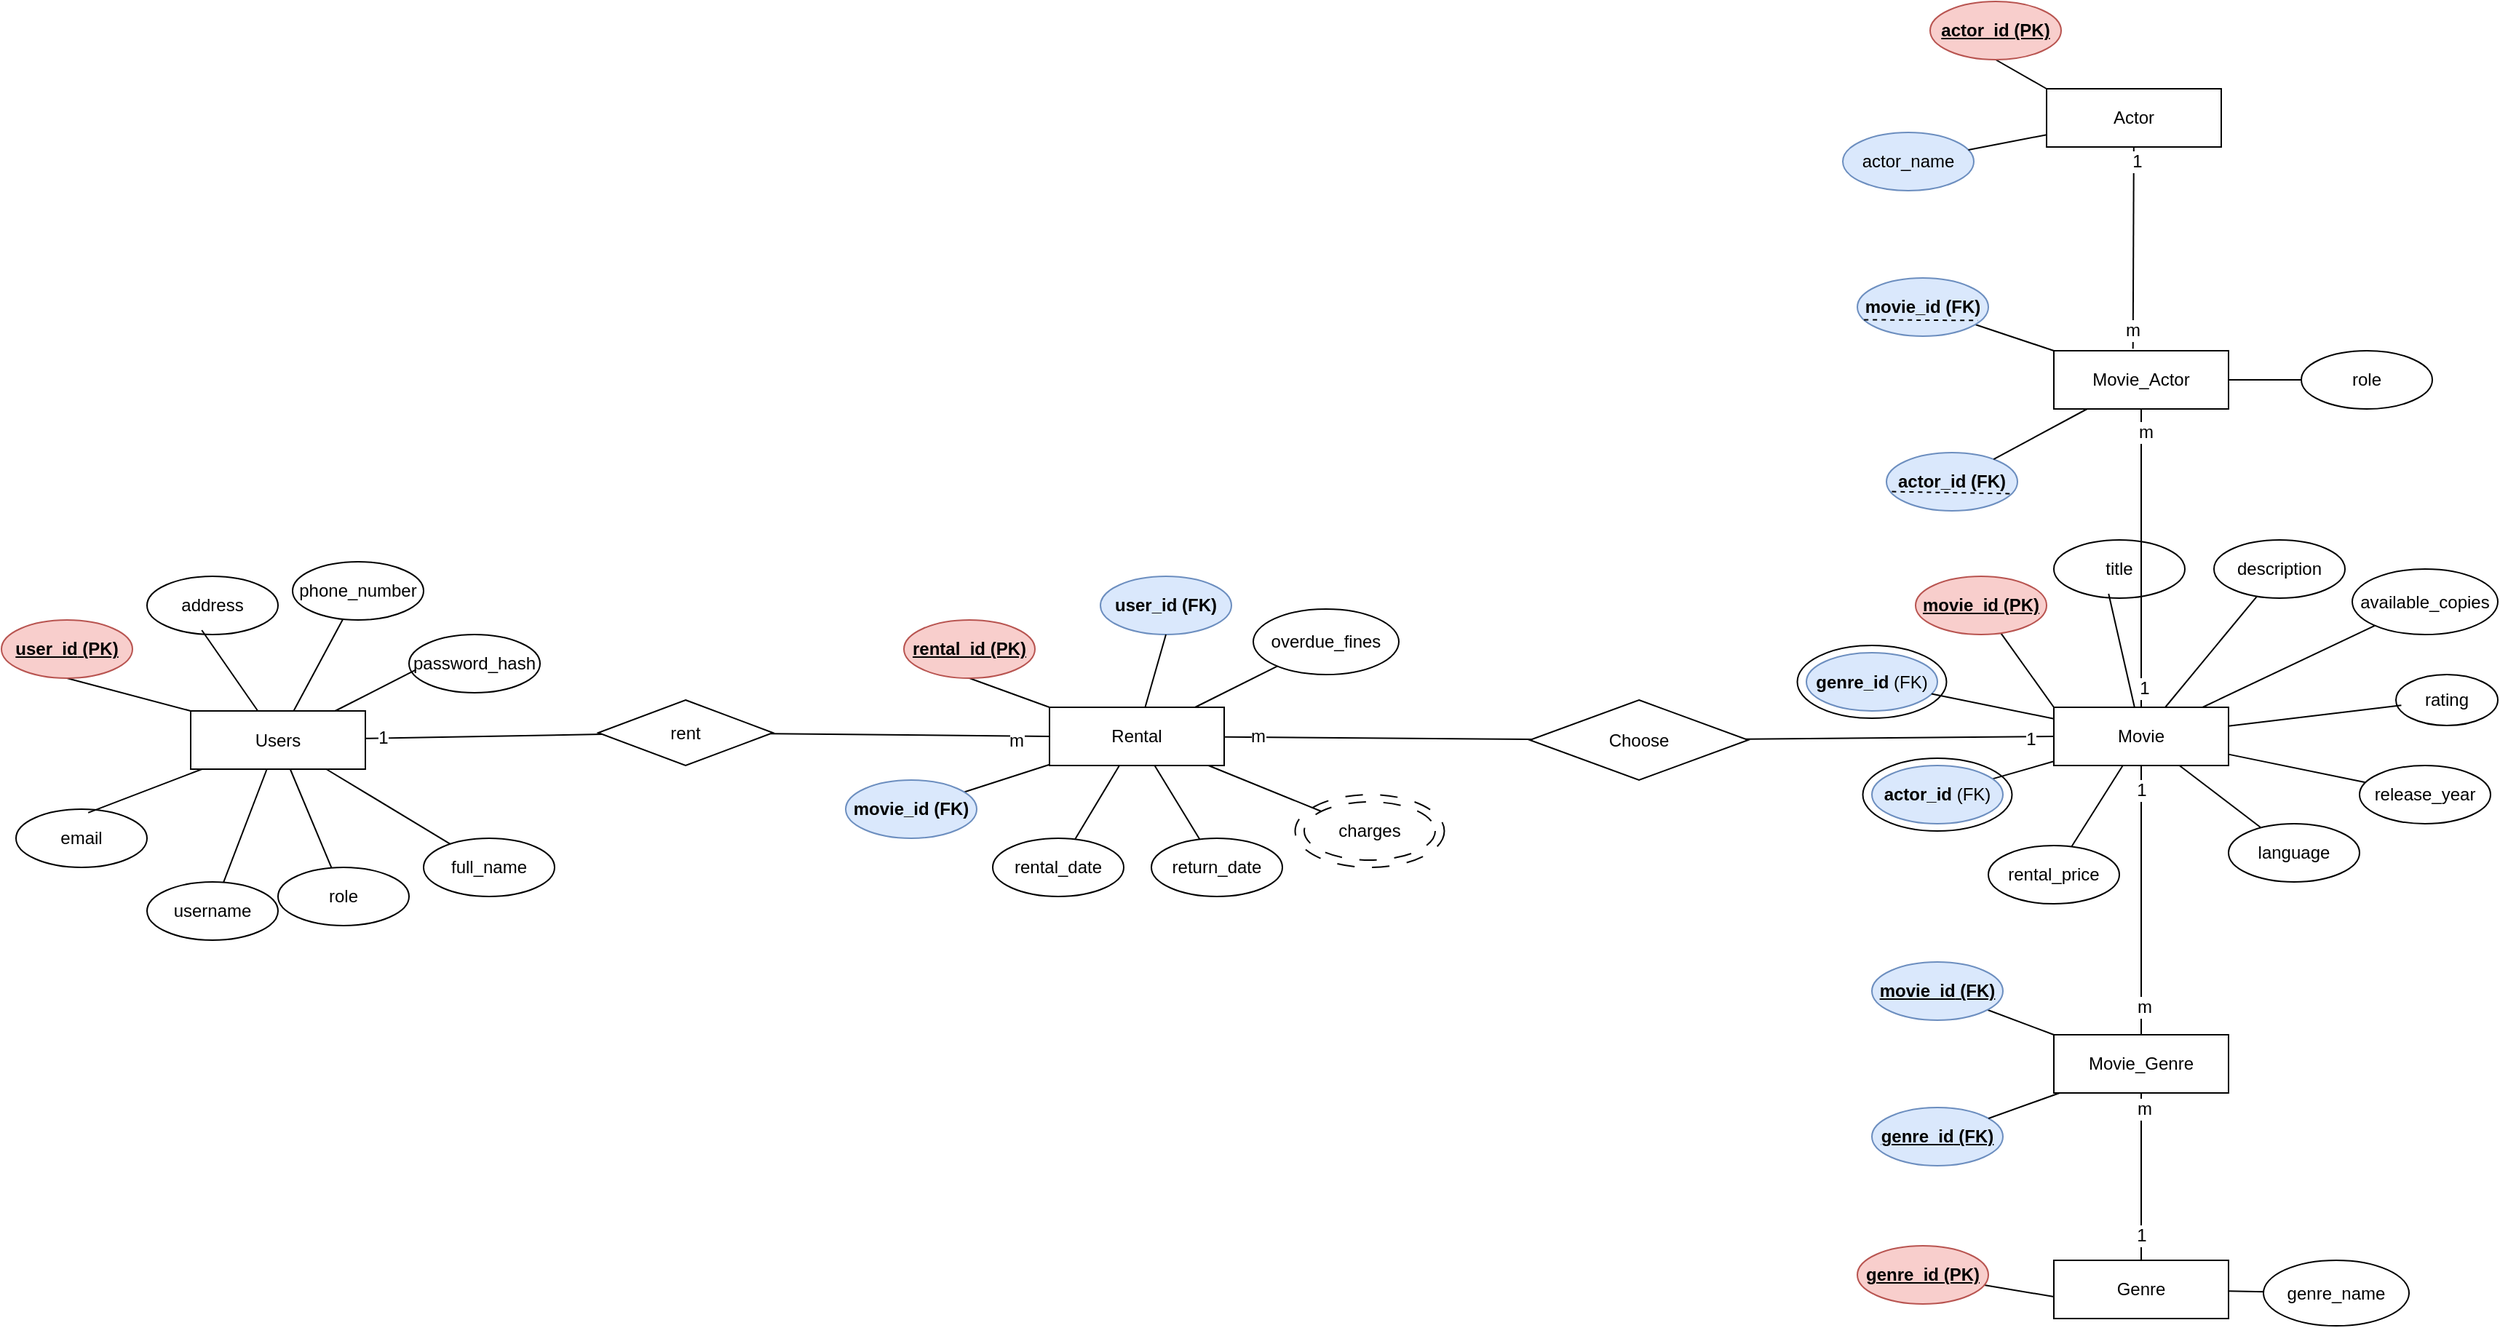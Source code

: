 <mxfile version="24.9.0">
  <diagram name="Page-1" id="xdNO-wtEi7Ypv27mEj1e">
    <mxGraphModel dx="982" dy="546" grid="1" gridSize="10" guides="1" tooltips="1" connect="1" arrows="1" fold="1" page="1" pageScale="1" pageWidth="850" pageHeight="1100" math="0" shadow="0">
      <root>
        <mxCell id="0" />
        <mxCell id="1" parent="0" />
        <mxCell id="vwZq9Y9TnrJTcbUkJgKD-1" style="edgeStyle=none;curved=0;rounded=0;orthogonalLoop=1;jettySize=auto;html=1;exitX=0;exitY=0;exitDx=0;exitDy=0;entryX=0.5;entryY=1;entryDx=0;entryDy=0;fontSize=12;startSize=8;endSize=8;strokeColor=default;endArrow=none;endFill=0;startArrow=none;startFill=0;strokeWidth=1;" parent="1" source="vwZq9Y9TnrJTcbUkJgKD-8" target="vwZq9Y9TnrJTcbUkJgKD-15" edge="1">
          <mxGeometry relative="1" as="geometry" />
        </mxCell>
        <mxCell id="vwZq9Y9TnrJTcbUkJgKD-2" style="edgeStyle=none;curved=0;rounded=0;orthogonalLoop=1;jettySize=auto;html=1;fontSize=12;startSize=8;endSize=8;strokeColor=default;endArrow=none;endFill=0;startArrow=none;startFill=0;strokeWidth=1;" parent="1" source="vwZq9Y9TnrJTcbUkJgKD-8" target="vwZq9Y9TnrJTcbUkJgKD-10" edge="1">
          <mxGeometry relative="1" as="geometry" />
        </mxCell>
        <mxCell id="vwZq9Y9TnrJTcbUkJgKD-3" style="edgeStyle=none;curved=0;rounded=0;orthogonalLoop=1;jettySize=auto;html=1;fontSize=12;startSize=8;endSize=8;strokeColor=default;endArrow=none;endFill=0;startArrow=none;startFill=0;strokeWidth=1;" parent="1" source="vwZq9Y9TnrJTcbUkJgKD-8" target="vwZq9Y9TnrJTcbUkJgKD-11" edge="1">
          <mxGeometry relative="1" as="geometry" />
        </mxCell>
        <mxCell id="vwZq9Y9TnrJTcbUkJgKD-4" style="edgeStyle=none;curved=0;rounded=0;orthogonalLoop=1;jettySize=auto;html=1;fontSize=12;startSize=8;endSize=8;strokeColor=default;endArrow=none;endFill=0;startArrow=none;startFill=0;strokeWidth=1;" parent="1" source="vwZq9Y9TnrJTcbUkJgKD-8" target="vwZq9Y9TnrJTcbUkJgKD-16" edge="1">
          <mxGeometry relative="1" as="geometry" />
        </mxCell>
        <mxCell id="vwZq9Y9TnrJTcbUkJgKD-5" style="edgeStyle=none;curved=0;rounded=0;orthogonalLoop=1;jettySize=auto;html=1;fontSize=12;startSize=8;endSize=8;strokeColor=default;endArrow=none;endFill=0;startArrow=none;startFill=0;strokeWidth=1;" parent="1" source="vwZq9Y9TnrJTcbUkJgKD-8" target="vwZq9Y9TnrJTcbUkJgKD-14" edge="1">
          <mxGeometry relative="1" as="geometry" />
        </mxCell>
        <mxCell id="vwZq9Y9TnrJTcbUkJgKD-6" value="" style="edgeStyle=none;curved=1;rounded=0;orthogonalLoop=1;jettySize=auto;html=1;fontSize=12;startSize=8;endSize=8;endArrow=none;endFill=0;startArrow=none;startFill=0;" parent="1" source="vwZq9Y9TnrJTcbUkJgKD-8" target="vwZq9Y9TnrJTcbUkJgKD-91" edge="1">
          <mxGeometry relative="1" as="geometry" />
        </mxCell>
        <mxCell id="vwZq9Y9TnrJTcbUkJgKD-7" value="1" style="edgeLabel;html=1;align=center;verticalAlign=middle;resizable=0;points=[];fontSize=12;" parent="vwZq9Y9TnrJTcbUkJgKD-6" vertex="1" connectable="0">
          <mxGeometry x="-0.857" relative="1" as="geometry">
            <mxPoint as="offset" />
          </mxGeometry>
        </mxCell>
        <mxCell id="vwZq9Y9TnrJTcbUkJgKD-8" value="Users" style="whiteSpace=wrap;html=1;strokeColor=default;" parent="1" vertex="1">
          <mxGeometry x="510" y="577.5" width="120" height="40" as="geometry" />
        </mxCell>
        <mxCell id="vwZq9Y9TnrJTcbUkJgKD-9" value="address" style="ellipse;whiteSpace=wrap;html=1;" parent="1" vertex="1">
          <mxGeometry x="480" y="485" width="90" height="40" as="geometry" />
        </mxCell>
        <mxCell id="vwZq9Y9TnrJTcbUkJgKD-10" value="full_name" style="ellipse;whiteSpace=wrap;html=1;" parent="1" vertex="1">
          <mxGeometry x="670" y="665" width="90" height="40" as="geometry" />
        </mxCell>
        <mxCell id="vwZq9Y9TnrJTcbUkJgKD-11" value="role" style="ellipse;whiteSpace=wrap;html=1;" parent="1" vertex="1">
          <mxGeometry x="570" y="685" width="90" height="40" as="geometry" />
        </mxCell>
        <mxCell id="vwZq9Y9TnrJTcbUkJgKD-12" value="email" style="ellipse;whiteSpace=wrap;html=1;" parent="1" vertex="1">
          <mxGeometry x="390" y="645" width="90" height="40" as="geometry" />
        </mxCell>
        <mxCell id="vwZq9Y9TnrJTcbUkJgKD-13" value="password_hash" style="ellipse;whiteSpace=wrap;html=1;" parent="1" vertex="1">
          <mxGeometry x="660" y="525" width="90" height="40" as="geometry" />
        </mxCell>
        <mxCell id="vwZq9Y9TnrJTcbUkJgKD-14" value="username" style="ellipse;whiteSpace=wrap;html=1;" parent="1" vertex="1">
          <mxGeometry x="480" y="695" width="90" height="40" as="geometry" />
        </mxCell>
        <mxCell id="vwZq9Y9TnrJTcbUkJgKD-15" value="&lt;strong&gt;user_id&lt;/strong&gt; (PK)" style="ellipse;whiteSpace=wrap;html=1;fillColor=#f8cecc;strokeColor=#b85450;fontStyle=5" parent="1" vertex="1">
          <mxGeometry x="380" y="515" width="90" height="40" as="geometry" />
        </mxCell>
        <mxCell id="vwZq9Y9TnrJTcbUkJgKD-16" value="phone_number" style="ellipse;whiteSpace=wrap;html=1;" parent="1" vertex="1">
          <mxGeometry x="580" y="475" width="90" height="40" as="geometry" />
        </mxCell>
        <mxCell id="vwZq9Y9TnrJTcbUkJgKD-17" style="edgeStyle=none;curved=0;rounded=0;orthogonalLoop=1;jettySize=auto;html=1;entryX=0.551;entryY=0.061;entryDx=0;entryDy=0;entryPerimeter=0;fontSize=12;startSize=8;endSize=8;strokeColor=default;endArrow=none;endFill=0;startArrow=none;startFill=0;strokeWidth=1;" parent="1" source="vwZq9Y9TnrJTcbUkJgKD-8" target="vwZq9Y9TnrJTcbUkJgKD-12" edge="1">
          <mxGeometry relative="1" as="geometry" />
        </mxCell>
        <mxCell id="vwZq9Y9TnrJTcbUkJgKD-18" style="edgeStyle=none;curved=0;rounded=0;orthogonalLoop=1;jettySize=auto;html=1;entryX=0.418;entryY=0.925;entryDx=0;entryDy=0;entryPerimeter=0;fontSize=12;startSize=8;endSize=8;strokeColor=default;endArrow=none;endFill=0;startArrow=none;startFill=0;strokeWidth=1;" parent="1" source="vwZq9Y9TnrJTcbUkJgKD-8" target="vwZq9Y9TnrJTcbUkJgKD-9" edge="1">
          <mxGeometry relative="1" as="geometry" />
        </mxCell>
        <mxCell id="vwZq9Y9TnrJTcbUkJgKD-19" style="edgeStyle=none;curved=0;rounded=0;orthogonalLoop=1;jettySize=auto;html=1;entryX=0.053;entryY=0.605;entryDx=0;entryDy=0;entryPerimeter=0;fontSize=12;startSize=8;endSize=8;strokeColor=default;endArrow=none;endFill=0;startArrow=none;startFill=0;strokeWidth=1;" parent="1" source="vwZq9Y9TnrJTcbUkJgKD-8" target="vwZq9Y9TnrJTcbUkJgKD-13" edge="1">
          <mxGeometry relative="1" as="geometry" />
        </mxCell>
        <mxCell id="vwZq9Y9TnrJTcbUkJgKD-20" style="edgeStyle=none;curved=0;rounded=0;orthogonalLoop=1;jettySize=auto;html=1;exitX=0;exitY=0;exitDx=0;exitDy=0;fontSize=12;startSize=8;endSize=8;strokeColor=default;endArrow=none;endFill=0;startArrow=none;startFill=0;strokeWidth=1;" parent="1" source="vwZq9Y9TnrJTcbUkJgKD-27" target="vwZq9Y9TnrJTcbUkJgKD-34" edge="1">
          <mxGeometry relative="1" as="geometry" />
        </mxCell>
        <mxCell id="vwZq9Y9TnrJTcbUkJgKD-21" style="edgeStyle=none;curved=0;rounded=0;orthogonalLoop=1;jettySize=auto;html=1;fontSize=12;startSize=8;endSize=8;strokeColor=default;endArrow=none;endFill=0;startArrow=none;startFill=0;strokeWidth=1;" parent="1" source="vwZq9Y9TnrJTcbUkJgKD-27" target="vwZq9Y9TnrJTcbUkJgKD-29" edge="1">
          <mxGeometry relative="1" as="geometry" />
        </mxCell>
        <mxCell id="vwZq9Y9TnrJTcbUkJgKD-22" style="edgeStyle=none;curved=0;rounded=0;orthogonalLoop=1;jettySize=auto;html=1;fontSize=12;startSize=8;endSize=8;strokeColor=default;endArrow=none;endFill=0;startArrow=none;startFill=0;strokeWidth=1;" parent="1" source="vwZq9Y9TnrJTcbUkJgKD-27" target="vwZq9Y9TnrJTcbUkJgKD-30" edge="1">
          <mxGeometry relative="1" as="geometry" />
        </mxCell>
        <mxCell id="vwZq9Y9TnrJTcbUkJgKD-23" style="edgeStyle=none;curved=0;rounded=0;orthogonalLoop=1;jettySize=auto;html=1;fontSize=12;startSize=8;endSize=8;strokeColor=default;endArrow=none;endFill=0;startArrow=none;startFill=0;strokeWidth=1;" parent="1" source="vwZq9Y9TnrJTcbUkJgKD-27" target="vwZq9Y9TnrJTcbUkJgKD-35" edge="1">
          <mxGeometry relative="1" as="geometry" />
        </mxCell>
        <mxCell id="vwZq9Y9TnrJTcbUkJgKD-24" style="edgeStyle=none;curved=0;rounded=0;orthogonalLoop=1;jettySize=auto;html=1;fontSize=12;startSize=8;endSize=8;strokeColor=default;endArrow=none;endFill=0;startArrow=none;startFill=0;strokeWidth=1;" parent="1" source="vwZq9Y9TnrJTcbUkJgKD-27" target="vwZq9Y9TnrJTcbUkJgKD-33" edge="1">
          <mxGeometry relative="1" as="geometry" />
        </mxCell>
        <mxCell id="vwZq9Y9TnrJTcbUkJgKD-25" value="" style="edgeStyle=none;curved=1;rounded=0;orthogonalLoop=1;jettySize=auto;html=1;fontSize=12;startSize=8;endSize=8;endArrow=none;endFill=0;startArrow=none;startFill=0;" parent="1" source="vwZq9Y9TnrJTcbUkJgKD-27" target="vwZq9Y9TnrJTcbUkJgKD-39" edge="1">
          <mxGeometry relative="1" as="geometry" />
        </mxCell>
        <mxCell id="vwZq9Y9TnrJTcbUkJgKD-26" value="" style="edgeStyle=none;curved=1;rounded=0;orthogonalLoop=1;jettySize=auto;html=1;fontSize=12;startSize=8;endSize=8;targetPerimeterSpacing=-1;startArrow=none;startFill=0;endArrow=none;endFill=0;" parent="1" source="vwZq9Y9TnrJTcbUkJgKD-27" target="vwZq9Y9TnrJTcbUkJgKD-40" edge="1">
          <mxGeometry relative="1" as="geometry" />
        </mxCell>
        <mxCell id="vwZq9Y9TnrJTcbUkJgKD-27" value="Movie" style="whiteSpace=wrap;html=1;strokeColor=default;" parent="1" vertex="1">
          <mxGeometry x="1790" y="575" width="120" height="40" as="geometry" />
        </mxCell>
        <mxCell id="vwZq9Y9TnrJTcbUkJgKD-28" value="title" style="ellipse;whiteSpace=wrap;html=1;" parent="1" vertex="1">
          <mxGeometry x="1790" y="460" width="90" height="40" as="geometry" />
        </mxCell>
        <mxCell id="vwZq9Y9TnrJTcbUkJgKD-29" value="release_year" style="ellipse;whiteSpace=wrap;html=1;" parent="1" vertex="1">
          <mxGeometry x="2000" y="615" width="90" height="40" as="geometry" />
        </mxCell>
        <mxCell id="vwZq9Y9TnrJTcbUkJgKD-30" value="language" style="ellipse;whiteSpace=wrap;html=1;" parent="1" vertex="1">
          <mxGeometry x="1910" y="655" width="90" height="40" as="geometry" />
        </mxCell>
        <mxCell id="vwZq9Y9TnrJTcbUkJgKD-31" value="&lt;strong&gt;genre_id&lt;/strong&gt; (FK)" style="ellipse;whiteSpace=wrap;html=1;fillColor=#dae8fc;strokeColor=#6c8ebf;" parent="1" vertex="1">
          <mxGeometry x="1620" y="537.5" width="90" height="40" as="geometry" />
        </mxCell>
        <mxCell id="vwZq9Y9TnrJTcbUkJgKD-32" value="rating" style="ellipse;whiteSpace=wrap;html=1;" parent="1" vertex="1">
          <mxGeometry x="2025" y="552.5" width="70" height="35" as="geometry" />
        </mxCell>
        <mxCell id="vwZq9Y9TnrJTcbUkJgKD-33" value="&lt;strong&gt;actor_id&lt;/strong&gt; (FK)" style="ellipse;whiteSpace=wrap;html=1;fillColor=#dae8fc;strokeColor=#6c8ebf;" parent="1" vertex="1">
          <mxGeometry x="1665" y="615" width="90" height="40" as="geometry" />
        </mxCell>
        <mxCell id="vwZq9Y9TnrJTcbUkJgKD-34" value="&lt;strong&gt;movie_id&lt;/strong&gt; (PK)" style="ellipse;whiteSpace=wrap;html=1;fillColor=#f8cecc;strokeColor=#b85450;fontStyle=5" parent="1" vertex="1">
          <mxGeometry x="1695" y="485" width="90" height="40" as="geometry" />
        </mxCell>
        <mxCell id="vwZq9Y9TnrJTcbUkJgKD-35" value="description" style="ellipse;whiteSpace=wrap;html=1;" parent="1" vertex="1">
          <mxGeometry x="1900" y="460" width="90" height="40" as="geometry" />
        </mxCell>
        <mxCell id="vwZq9Y9TnrJTcbUkJgKD-36" style="edgeStyle=none;curved=0;rounded=0;orthogonalLoop=1;jettySize=auto;html=1;fontSize=12;startSize=8;endSize=8;strokeColor=default;endArrow=none;endFill=0;startArrow=none;startFill=0;strokeWidth=1;" parent="1" source="vwZq9Y9TnrJTcbUkJgKD-27" target="vwZq9Y9TnrJTcbUkJgKD-31" edge="1">
          <mxGeometry relative="1" as="geometry" />
        </mxCell>
        <mxCell id="vwZq9Y9TnrJTcbUkJgKD-37" style="edgeStyle=none;curved=0;rounded=0;orthogonalLoop=1;jettySize=auto;html=1;entryX=0.418;entryY=0.925;entryDx=0;entryDy=0;entryPerimeter=0;fontSize=12;startSize=8;endSize=8;strokeColor=default;endArrow=none;endFill=0;startArrow=none;startFill=0;strokeWidth=1;" parent="1" source="vwZq9Y9TnrJTcbUkJgKD-27" target="vwZq9Y9TnrJTcbUkJgKD-28" edge="1">
          <mxGeometry relative="1" as="geometry" />
        </mxCell>
        <mxCell id="vwZq9Y9TnrJTcbUkJgKD-38" style="edgeStyle=none;curved=0;rounded=0;orthogonalLoop=1;jettySize=auto;html=1;entryX=0.053;entryY=0.605;entryDx=0;entryDy=0;entryPerimeter=0;fontSize=12;startSize=8;endSize=8;strokeColor=default;endArrow=none;endFill=0;startArrow=none;startFill=0;strokeWidth=1;" parent="1" source="vwZq9Y9TnrJTcbUkJgKD-27" target="vwZq9Y9TnrJTcbUkJgKD-32" edge="1">
          <mxGeometry relative="1" as="geometry" />
        </mxCell>
        <mxCell id="vwZq9Y9TnrJTcbUkJgKD-39" value="rental_price" style="ellipse;whiteSpace=wrap;html=1;" parent="1" vertex="1">
          <mxGeometry x="1745" y="670" width="90" height="40" as="geometry" />
        </mxCell>
        <mxCell id="vwZq9Y9TnrJTcbUkJgKD-40" value="available_copies" style="ellipse;whiteSpace=wrap;html=1;" parent="1" vertex="1">
          <mxGeometry x="1995" y="480" width="100" height="45" as="geometry" />
        </mxCell>
        <mxCell id="vwZq9Y9TnrJTcbUkJgKD-41" style="edgeStyle=none;curved=0;rounded=0;orthogonalLoop=1;jettySize=auto;html=1;exitX=0;exitY=0.625;exitDx=0;exitDy=0;fontSize=12;startSize=8;endSize=8;strokeColor=default;endArrow=none;endFill=0;startArrow=none;startFill=0;strokeWidth=1;exitPerimeter=0;" parent="1" source="vwZq9Y9TnrJTcbUkJgKD-43" target="vwZq9Y9TnrJTcbUkJgKD-44" edge="1">
          <mxGeometry relative="1" as="geometry" />
        </mxCell>
        <mxCell id="vwZq9Y9TnrJTcbUkJgKD-42" value="" style="edgeStyle=none;curved=1;rounded=0;orthogonalLoop=1;jettySize=auto;html=1;fontSize=12;startSize=8;endSize=8;targetPerimeterSpacing=-1;startArrow=none;startFill=0;endArrow=none;endFill=0;" parent="1" source="vwZq9Y9TnrJTcbUkJgKD-43" target="vwZq9Y9TnrJTcbUkJgKD-45" edge="1">
          <mxGeometry relative="1" as="geometry" />
        </mxCell>
        <mxCell id="vwZq9Y9TnrJTcbUkJgKD-43" value="Genre" style="whiteSpace=wrap;html=1;strokeColor=default;" parent="1" vertex="1">
          <mxGeometry x="1790" y="955" width="120" height="40" as="geometry" />
        </mxCell>
        <mxCell id="vwZq9Y9TnrJTcbUkJgKD-44" value="&lt;strong&gt;genre_id&lt;/strong&gt; (PK)" style="ellipse;whiteSpace=wrap;html=1;fillColor=#f8cecc;strokeColor=#b85450;fontStyle=5" parent="1" vertex="1">
          <mxGeometry x="1655" y="945" width="90" height="40" as="geometry" />
        </mxCell>
        <mxCell id="vwZq9Y9TnrJTcbUkJgKD-45" value="genre_name" style="ellipse;whiteSpace=wrap;html=1;" parent="1" vertex="1">
          <mxGeometry x="1934" y="955" width="100" height="45" as="geometry" />
        </mxCell>
        <mxCell id="vwZq9Y9TnrJTcbUkJgKD-46" style="edgeStyle=none;curved=0;rounded=0;orthogonalLoop=1;jettySize=auto;html=1;exitX=0;exitY=0;exitDx=0;exitDy=0;fontSize=12;startSize=8;endSize=8;strokeColor=default;endArrow=none;endFill=0;startArrow=none;startFill=0;strokeWidth=1;" parent="1" source="vwZq9Y9TnrJTcbUkJgKD-53" target="vwZq9Y9TnrJTcbUkJgKD-55" edge="1">
          <mxGeometry relative="1" as="geometry" />
        </mxCell>
        <mxCell id="vwZq9Y9TnrJTcbUkJgKD-47" style="edgeStyle=none;curved=1;rounded=0;orthogonalLoop=1;jettySize=auto;html=1;fontSize=12;startSize=8;endSize=8;endArrow=none;endFill=0;" parent="1" source="vwZq9Y9TnrJTcbUkJgKD-53" target="vwZq9Y9TnrJTcbUkJgKD-27" edge="1">
          <mxGeometry relative="1" as="geometry" />
        </mxCell>
        <mxCell id="vwZq9Y9TnrJTcbUkJgKD-48" value="1" style="edgeLabel;html=1;align=center;verticalAlign=middle;resizable=0;points=[];fontSize=12;" parent="vwZq9Y9TnrJTcbUkJgKD-47" vertex="1" connectable="0">
          <mxGeometry x="0.823" relative="1" as="geometry">
            <mxPoint as="offset" />
          </mxGeometry>
        </mxCell>
        <mxCell id="vwZq9Y9TnrJTcbUkJgKD-49" value="m" style="edgeLabel;html=1;align=center;verticalAlign=middle;resizable=0;points=[];fontSize=12;" parent="vwZq9Y9TnrJTcbUkJgKD-47" vertex="1" connectable="0">
          <mxGeometry x="-0.791" y="-2" relative="1" as="geometry">
            <mxPoint as="offset" />
          </mxGeometry>
        </mxCell>
        <mxCell id="vwZq9Y9TnrJTcbUkJgKD-50" style="edgeStyle=none;curved=1;rounded=0;orthogonalLoop=1;jettySize=auto;html=1;fontSize=12;startSize=8;endSize=8;endArrow=none;endFill=0;" parent="1" source="vwZq9Y9TnrJTcbUkJgKD-53" target="vwZq9Y9TnrJTcbUkJgKD-43" edge="1">
          <mxGeometry relative="1" as="geometry" />
        </mxCell>
        <mxCell id="vwZq9Y9TnrJTcbUkJgKD-51" value="1" style="edgeLabel;html=1;align=center;verticalAlign=middle;resizable=0;points=[];fontSize=12;" parent="vwZq9Y9TnrJTcbUkJgKD-50" vertex="1" connectable="0">
          <mxGeometry x="0.693" relative="1" as="geometry">
            <mxPoint as="offset" />
          </mxGeometry>
        </mxCell>
        <mxCell id="vwZq9Y9TnrJTcbUkJgKD-52" value="m" style="edgeLabel;html=1;align=center;verticalAlign=middle;resizable=0;points=[];fontSize=12;" parent="vwZq9Y9TnrJTcbUkJgKD-50" vertex="1" connectable="0">
          <mxGeometry x="-0.664" y="2" relative="1" as="geometry">
            <mxPoint y="-9" as="offset" />
          </mxGeometry>
        </mxCell>
        <mxCell id="vwZq9Y9TnrJTcbUkJgKD-53" value="Movie_Genre" style="whiteSpace=wrap;html=1;strokeColor=default;" parent="1" vertex="1">
          <mxGeometry x="1790" y="800" width="120" height="40" as="geometry" />
        </mxCell>
        <mxCell id="vwZq9Y9TnrJTcbUkJgKD-54" value="&lt;strong&gt;genre_id&lt;/strong&gt; (FK)" style="ellipse;whiteSpace=wrap;html=1;fillColor=#dae8fc;strokeColor=#6c8ebf;fontStyle=5" parent="1" vertex="1">
          <mxGeometry x="1665" y="850" width="90" height="40" as="geometry" />
        </mxCell>
        <mxCell id="vwZq9Y9TnrJTcbUkJgKD-55" value="&lt;strong&gt;movie_id&lt;/strong&gt; (FK)" style="ellipse;whiteSpace=wrap;html=1;fillColor=#dae8fc;strokeColor=#6c8ebf;fontStyle=5" parent="1" vertex="1">
          <mxGeometry x="1665" y="750" width="90" height="40" as="geometry" />
        </mxCell>
        <mxCell id="vwZq9Y9TnrJTcbUkJgKD-56" style="edgeStyle=none;curved=0;rounded=0;orthogonalLoop=1;jettySize=auto;html=1;fontSize=12;startSize=8;endSize=8;strokeColor=default;endArrow=none;endFill=0;startArrow=none;startFill=0;strokeWidth=1;" parent="1" source="vwZq9Y9TnrJTcbUkJgKD-53" target="vwZq9Y9TnrJTcbUkJgKD-54" edge="1">
          <mxGeometry relative="1" as="geometry" />
        </mxCell>
        <mxCell id="vwZq9Y9TnrJTcbUkJgKD-57" style="edgeStyle=none;curved=0;rounded=0;orthogonalLoop=1;jettySize=auto;html=1;exitX=0;exitY=0;exitDx=0;exitDy=0;entryX=0.5;entryY=1;entryDx=0;entryDy=0;fontSize=12;startSize=8;endSize=8;strokeColor=default;endArrow=none;endFill=0;startArrow=none;startFill=0;strokeWidth=1;" parent="1" source="vwZq9Y9TnrJTcbUkJgKD-58" target="vwZq9Y9TnrJTcbUkJgKD-60" edge="1">
          <mxGeometry relative="1" as="geometry" />
        </mxCell>
        <mxCell id="vwZq9Y9TnrJTcbUkJgKD-58" value="Actor" style="whiteSpace=wrap;html=1;strokeColor=default;" parent="1" vertex="1">
          <mxGeometry x="1785" y="150" width="120" height="40" as="geometry" />
        </mxCell>
        <mxCell id="vwZq9Y9TnrJTcbUkJgKD-59" value="actor_name" style="ellipse;whiteSpace=wrap;html=1;fillColor=#dae8fc;strokeColor=#6c8ebf;" parent="1" vertex="1">
          <mxGeometry x="1645" y="180" width="90" height="40" as="geometry" />
        </mxCell>
        <mxCell id="vwZq9Y9TnrJTcbUkJgKD-60" value="&lt;strong&gt;actor_id&lt;/strong&gt; (PK)" style="ellipse;whiteSpace=wrap;html=1;fillColor=#f8cecc;strokeColor=#b85450;fontStyle=5" parent="1" vertex="1">
          <mxGeometry x="1705" y="90" width="90" height="40" as="geometry" />
        </mxCell>
        <mxCell id="vwZq9Y9TnrJTcbUkJgKD-61" style="edgeStyle=none;curved=0;rounded=0;orthogonalLoop=1;jettySize=auto;html=1;fontSize=12;startSize=8;endSize=8;strokeColor=default;endArrow=none;endFill=0;startArrow=none;startFill=0;strokeWidth=1;" parent="1" source="vwZq9Y9TnrJTcbUkJgKD-58" target="vwZq9Y9TnrJTcbUkJgKD-59" edge="1">
          <mxGeometry relative="1" as="geometry" />
        </mxCell>
        <mxCell id="vwZq9Y9TnrJTcbUkJgKD-62" style="edgeStyle=none;curved=0;rounded=0;orthogonalLoop=1;jettySize=auto;html=1;exitX=0;exitY=0;exitDx=0;exitDy=0;fontSize=12;startSize=8;endSize=8;strokeColor=default;endArrow=none;endFill=0;startArrow=none;startFill=0;strokeWidth=1;" parent="1" source="vwZq9Y9TnrJTcbUkJgKD-66" target="vwZq9Y9TnrJTcbUkJgKD-69" edge="1">
          <mxGeometry relative="1" as="geometry" />
        </mxCell>
        <mxCell id="vwZq9Y9TnrJTcbUkJgKD-63" style="edgeStyle=none;curved=1;rounded=0;orthogonalLoop=1;jettySize=auto;html=1;entryX=0.5;entryY=0;entryDx=0;entryDy=0;fontSize=12;startSize=8;endSize=8;endArrow=none;endFill=0;" parent="1" source="vwZq9Y9TnrJTcbUkJgKD-66" target="vwZq9Y9TnrJTcbUkJgKD-27" edge="1">
          <mxGeometry relative="1" as="geometry" />
        </mxCell>
        <mxCell id="vwZq9Y9TnrJTcbUkJgKD-64" value="1" style="edgeLabel;html=1;align=center;verticalAlign=middle;resizable=0;points=[];fontSize=12;" parent="vwZq9Y9TnrJTcbUkJgKD-63" vertex="1" connectable="0">
          <mxGeometry x="0.867" y="2" relative="1" as="geometry">
            <mxPoint as="offset" />
          </mxGeometry>
        </mxCell>
        <mxCell id="vwZq9Y9TnrJTcbUkJgKD-65" value="m" style="edgeLabel;html=1;align=center;verticalAlign=middle;resizable=0;points=[];fontSize=12;" parent="vwZq9Y9TnrJTcbUkJgKD-63" vertex="1" connectable="0">
          <mxGeometry x="-0.85" y="3" relative="1" as="geometry">
            <mxPoint as="offset" />
          </mxGeometry>
        </mxCell>
        <mxCell id="vwZq9Y9TnrJTcbUkJgKD-66" value="Movie_Actor" style="whiteSpace=wrap;html=1;strokeColor=default;" parent="1" vertex="1">
          <mxGeometry x="1790" y="330" width="120" height="40" as="geometry" />
        </mxCell>
        <mxCell id="vwZq9Y9TnrJTcbUkJgKD-67" value="role" style="ellipse;whiteSpace=wrap;html=1;" parent="1" vertex="1">
          <mxGeometry x="1960" y="330" width="90" height="40" as="geometry" />
        </mxCell>
        <mxCell id="vwZq9Y9TnrJTcbUkJgKD-68" value="&lt;strong&gt;actor_id&lt;/strong&gt; (FK)" style="ellipse;whiteSpace=wrap;html=1;fillColor=#dae8fc;strokeColor=#6c8ebf;fontStyle=1" parent="1" vertex="1">
          <mxGeometry x="1675" y="400" width="90" height="40" as="geometry" />
        </mxCell>
        <mxCell id="vwZq9Y9TnrJTcbUkJgKD-69" value="&lt;strong&gt;movie_id&lt;/strong&gt; (FK)" style="ellipse;whiteSpace=wrap;html=1;fillColor=#dae8fc;strokeColor=#6c8ebf;fontStyle=1;" parent="1" vertex="1">
          <mxGeometry x="1655" y="280" width="90" height="40" as="geometry" />
        </mxCell>
        <mxCell id="vwZq9Y9TnrJTcbUkJgKD-70" style="edgeStyle=none;curved=0;rounded=0;orthogonalLoop=1;jettySize=auto;html=1;fontSize=12;startSize=8;endSize=8;strokeColor=default;endArrow=none;endFill=0;startArrow=none;startFill=0;strokeWidth=1;" parent="1" source="vwZq9Y9TnrJTcbUkJgKD-66" target="vwZq9Y9TnrJTcbUkJgKD-68" edge="1">
          <mxGeometry relative="1" as="geometry" />
        </mxCell>
        <mxCell id="vwZq9Y9TnrJTcbUkJgKD-71" style="edgeStyle=none;curved=0;rounded=0;orthogonalLoop=1;jettySize=auto;html=1;entryX=0;entryY=0.5;entryDx=0;entryDy=0;fontSize=12;startSize=8;endSize=8;strokeColor=default;endArrow=none;endFill=0;startArrow=none;startFill=0;strokeWidth=1;" parent="1" source="vwZq9Y9TnrJTcbUkJgKD-66" target="vwZq9Y9TnrJTcbUkJgKD-67" edge="1">
          <mxGeometry relative="1" as="geometry" />
        </mxCell>
        <mxCell id="vwZq9Y9TnrJTcbUkJgKD-72" style="edgeStyle=none;curved=0;rounded=0;orthogonalLoop=1;jettySize=auto;html=1;exitX=0;exitY=0;exitDx=0;exitDy=0;entryX=0.5;entryY=1;entryDx=0;entryDy=0;fontSize=12;startSize=8;endSize=8;strokeColor=default;endArrow=none;endFill=0;startArrow=none;startFill=0;strokeWidth=1;" parent="1" source="vwZq9Y9TnrJTcbUkJgKD-80" target="vwZq9Y9TnrJTcbUkJgKD-85" edge="1">
          <mxGeometry relative="1" as="geometry" />
        </mxCell>
        <mxCell id="vwZq9Y9TnrJTcbUkJgKD-73" style="edgeStyle=none;curved=0;rounded=0;orthogonalLoop=1;jettySize=auto;html=1;fontSize=12;startSize=8;endSize=8;strokeColor=default;endArrow=none;endFill=0;startArrow=none;startFill=0;strokeWidth=1;" parent="1" source="vwZq9Y9TnrJTcbUkJgKD-80" target="vwZq9Y9TnrJTcbUkJgKD-81" edge="1">
          <mxGeometry relative="1" as="geometry" />
        </mxCell>
        <mxCell id="vwZq9Y9TnrJTcbUkJgKD-74" style="edgeStyle=none;curved=0;rounded=0;orthogonalLoop=1;jettySize=auto;html=1;fontSize=12;startSize=8;endSize=8;strokeColor=default;endArrow=none;endFill=0;startArrow=none;startFill=0;strokeWidth=1;" parent="1" source="vwZq9Y9TnrJTcbUkJgKD-80" target="vwZq9Y9TnrJTcbUkJgKD-82" edge="1">
          <mxGeometry relative="1" as="geometry" />
        </mxCell>
        <mxCell id="vwZq9Y9TnrJTcbUkJgKD-75" style="edgeStyle=none;curved=0;rounded=0;orthogonalLoop=1;jettySize=auto;html=1;fontSize=12;startSize=8;endSize=8;strokeColor=default;endArrow=none;endFill=0;startArrow=none;startFill=0;strokeWidth=1;" parent="1" source="vwZq9Y9TnrJTcbUkJgKD-80" target="vwZq9Y9TnrJTcbUkJgKD-84" edge="1">
          <mxGeometry relative="1" as="geometry" />
        </mxCell>
        <mxCell id="vwZq9Y9TnrJTcbUkJgKD-76" value="" style="edgeStyle=none;curved=1;rounded=0;orthogonalLoop=1;jettySize=auto;html=1;fontSize=12;startSize=8;endSize=8;endArrow=none;endFill=0;startArrow=none;startFill=0;" parent="1" source="vwZq9Y9TnrJTcbUkJgKD-80" target="vwZq9Y9TnrJTcbUkJgKD-87" edge="1">
          <mxGeometry relative="1" as="geometry" />
        </mxCell>
        <mxCell id="vwZq9Y9TnrJTcbUkJgKD-77" value="" style="edgeStyle=none;curved=1;rounded=0;orthogonalLoop=1;jettySize=auto;html=1;fontSize=12;startSize=8;endSize=8;targetPerimeterSpacing=-1;startArrow=none;startFill=0;endArrow=none;endFill=0;" parent="1" source="vwZq9Y9TnrJTcbUkJgKD-80" target="vwZq9Y9TnrJTcbUkJgKD-88" edge="1">
          <mxGeometry relative="1" as="geometry" />
        </mxCell>
        <mxCell id="vwZq9Y9TnrJTcbUkJgKD-78" value="" style="edgeStyle=none;curved=1;rounded=0;orthogonalLoop=1;jettySize=auto;html=1;fontSize=12;startSize=8;endSize=8;endArrow=none;endFill=0;" parent="1" source="vwZq9Y9TnrJTcbUkJgKD-80" target="vwZq9Y9TnrJTcbUkJgKD-94" edge="1">
          <mxGeometry relative="1" as="geometry" />
        </mxCell>
        <mxCell id="vwZq9Y9TnrJTcbUkJgKD-79" value="m" style="edgeLabel;html=1;align=center;verticalAlign=middle;resizable=0;points=[];fontSize=12;" parent="vwZq9Y9TnrJTcbUkJgKD-78" vertex="1" connectable="0">
          <mxGeometry x="-0.789" y="1" relative="1" as="geometry">
            <mxPoint as="offset" />
          </mxGeometry>
        </mxCell>
        <mxCell id="vwZq9Y9TnrJTcbUkJgKD-80" value="Rental" style="whiteSpace=wrap;html=1;strokeColor=default;" parent="1" vertex="1">
          <mxGeometry x="1100" y="575" width="120" height="40" as="geometry" />
        </mxCell>
        <mxCell id="vwZq9Y9TnrJTcbUkJgKD-81" value="charges" style="ellipse;whiteSpace=wrap;html=1;dashed=1;dashPattern=12 12;" parent="1" vertex="1">
          <mxGeometry x="1275" y="640" width="90" height="40" as="geometry" />
        </mxCell>
        <mxCell id="vwZq9Y9TnrJTcbUkJgKD-82" value="return_date" style="ellipse;whiteSpace=wrap;html=1;" parent="1" vertex="1">
          <mxGeometry x="1170" y="665" width="90" height="40" as="geometry" />
        </mxCell>
        <mxCell id="vwZq9Y9TnrJTcbUkJgKD-83" value="&lt;strong&gt;user_id&lt;/strong&gt; (FK)" style="ellipse;whiteSpace=wrap;html=1;fillColor=#dae8fc;strokeColor=#6c8ebf;fontStyle=1" parent="1" vertex="1">
          <mxGeometry x="1135" y="485" width="90" height="40" as="geometry" />
        </mxCell>
        <mxCell id="vwZq9Y9TnrJTcbUkJgKD-84" value="&lt;strong&gt;movie_id&lt;/strong&gt; (FK)" style="ellipse;whiteSpace=wrap;html=1;fillColor=#dae8fc;strokeColor=#6c8ebf;fontStyle=1" parent="1" vertex="1">
          <mxGeometry x="960" y="625" width="90" height="40" as="geometry" />
        </mxCell>
        <mxCell id="vwZq9Y9TnrJTcbUkJgKD-85" value="&lt;strong&gt;rental_id&lt;/strong&gt; (PK)" style="ellipse;whiteSpace=wrap;html=1;fillColor=#f8cecc;strokeColor=#b85450;fontStyle=5" parent="1" vertex="1">
          <mxGeometry x="1000" y="515" width="90" height="40" as="geometry" />
        </mxCell>
        <mxCell id="vwZq9Y9TnrJTcbUkJgKD-86" style="edgeStyle=none;curved=0;rounded=0;orthogonalLoop=1;jettySize=auto;html=1;entryX=0.5;entryY=1;entryDx=0;entryDy=0;fontSize=12;startSize=8;endSize=8;strokeColor=default;endArrow=none;endFill=0;startArrow=none;startFill=0;strokeWidth=1;" parent="1" source="vwZq9Y9TnrJTcbUkJgKD-80" target="vwZq9Y9TnrJTcbUkJgKD-83" edge="1">
          <mxGeometry relative="1" as="geometry" />
        </mxCell>
        <mxCell id="vwZq9Y9TnrJTcbUkJgKD-87" value="rental_date" style="ellipse;whiteSpace=wrap;html=1;" parent="1" vertex="1">
          <mxGeometry x="1061" y="665" width="90" height="40" as="geometry" />
        </mxCell>
        <mxCell id="vwZq9Y9TnrJTcbUkJgKD-88" value="overdue_fines" style="ellipse;whiteSpace=wrap;html=1;" parent="1" vertex="1">
          <mxGeometry x="1240" y="507.5" width="100" height="45" as="geometry" />
        </mxCell>
        <mxCell id="vwZq9Y9TnrJTcbUkJgKD-89" style="edgeStyle=none;curved=1;rounded=0;orthogonalLoop=1;jettySize=auto;html=1;entryX=0;entryY=0.5;entryDx=0;entryDy=0;fontSize=12;startSize=8;endSize=8;startArrow=none;startFill=0;endArrow=none;endFill=0;" parent="1" source="vwZq9Y9TnrJTcbUkJgKD-91" target="vwZq9Y9TnrJTcbUkJgKD-80" edge="1">
          <mxGeometry relative="1" as="geometry" />
        </mxCell>
        <mxCell id="vwZq9Y9TnrJTcbUkJgKD-90" value="m" style="edgeLabel;html=1;align=center;verticalAlign=middle;resizable=0;points=[];fontSize=12;" parent="vwZq9Y9TnrJTcbUkJgKD-89" vertex="1" connectable="0">
          <mxGeometry x="0.76" y="-3" relative="1" as="geometry">
            <mxPoint as="offset" />
          </mxGeometry>
        </mxCell>
        <mxCell id="vwZq9Y9TnrJTcbUkJgKD-91" value="rent" style="rhombus;whiteSpace=wrap;html=1;" parent="1" vertex="1">
          <mxGeometry x="790" y="570" width="120" height="45" as="geometry" />
        </mxCell>
        <mxCell id="vwZq9Y9TnrJTcbUkJgKD-92" style="edgeStyle=none;curved=1;rounded=0;orthogonalLoop=1;jettySize=auto;html=1;entryX=0;entryY=0.5;entryDx=0;entryDy=0;fontSize=12;startSize=8;endSize=8;endArrow=none;endFill=0;" parent="1" source="vwZq9Y9TnrJTcbUkJgKD-94" target="vwZq9Y9TnrJTcbUkJgKD-27" edge="1">
          <mxGeometry relative="1" as="geometry" />
        </mxCell>
        <mxCell id="vwZq9Y9TnrJTcbUkJgKD-93" value="1" style="edgeLabel;html=1;align=center;verticalAlign=middle;resizable=0;points=[];fontSize=12;" parent="vwZq9Y9TnrJTcbUkJgKD-92" vertex="1" connectable="0">
          <mxGeometry x="0.846" y="-2" relative="1" as="geometry">
            <mxPoint as="offset" />
          </mxGeometry>
        </mxCell>
        <mxCell id="vwZq9Y9TnrJTcbUkJgKD-94" value="Choose" style="rhombus;whiteSpace=wrap;html=1;" parent="1" vertex="1">
          <mxGeometry x="1430" y="570" width="150" height="55" as="geometry" />
        </mxCell>
        <mxCell id="vwZq9Y9TnrJTcbUkJgKD-95" style="edgeStyle=none;curved=1;rounded=0;orthogonalLoop=1;jettySize=auto;html=1;entryX=0.453;entryY=-0.033;entryDx=0;entryDy=0;entryPerimeter=0;fontSize=12;startSize=8;endSize=8;endArrow=none;endFill=0;" parent="1" source="vwZq9Y9TnrJTcbUkJgKD-58" target="vwZq9Y9TnrJTcbUkJgKD-66" edge="1">
          <mxGeometry relative="1" as="geometry" />
        </mxCell>
        <mxCell id="vwZq9Y9TnrJTcbUkJgKD-96" value="1" style="edgeLabel;html=1;align=center;verticalAlign=middle;resizable=0;points=[];fontSize=12;" parent="vwZq9Y9TnrJTcbUkJgKD-95" vertex="1" connectable="0">
          <mxGeometry x="-0.856" y="2" relative="1" as="geometry">
            <mxPoint as="offset" />
          </mxGeometry>
        </mxCell>
        <mxCell id="vwZq9Y9TnrJTcbUkJgKD-97" value="m" style="edgeLabel;html=1;align=center;verticalAlign=middle;resizable=0;points=[];fontSize=12;" parent="vwZq9Y9TnrJTcbUkJgKD-95" vertex="1" connectable="0">
          <mxGeometry x="0.808" y="-1" relative="1" as="geometry">
            <mxPoint as="offset" />
          </mxGeometry>
        </mxCell>
        <mxCell id="HvHesekv2nDa_G__FXom-3" value="" style="endArrow=none;dashed=1;html=1;rounded=0;exitX=0.051;exitY=0.718;exitDx=0;exitDy=0;exitPerimeter=0;entryX=0.919;entryY=0.73;entryDx=0;entryDy=0;entryPerimeter=0;" edge="1" parent="1" source="vwZq9Y9TnrJTcbUkJgKD-69" target="vwZq9Y9TnrJTcbUkJgKD-69">
          <mxGeometry width="50" height="50" relative="1" as="geometry">
            <mxPoint x="1670" y="400" as="sourcePoint" />
            <mxPoint x="1720" y="350" as="targetPoint" />
          </mxGeometry>
        </mxCell>
        <mxCell id="HvHesekv2nDa_G__FXom-4" value="" style="endArrow=none;dashed=1;html=1;rounded=0;exitX=0.041;exitY=0.67;exitDx=0;exitDy=0;exitPerimeter=0;entryX=0.961;entryY=0.706;entryDx=0;entryDy=0;entryPerimeter=0;" edge="1" parent="1" source="vwZq9Y9TnrJTcbUkJgKD-68" target="vwZq9Y9TnrJTcbUkJgKD-68">
          <mxGeometry width="50" height="50" relative="1" as="geometry">
            <mxPoint x="1560" y="419.76" as="sourcePoint" />
            <mxPoint x="1638" y="419.76" as="targetPoint" />
          </mxGeometry>
        </mxCell>
        <mxCell id="HvHesekv2nDa_G__FXom-6" value="" style="ellipse;whiteSpace=wrap;html=1;gradientColor=none;fillStyle=dashed;fillColor=none;" vertex="1" parent="1">
          <mxGeometry x="1613.75" y="532.5" width="102.5" height="50" as="geometry" />
        </mxCell>
        <mxCell id="HvHesekv2nDa_G__FXom-8" value="" style="ellipse;whiteSpace=wrap;html=1;gradientColor=none;fillStyle=dashed;fillColor=none;" vertex="1" parent="1">
          <mxGeometry x="1658.75" y="610" width="102.5" height="50" as="geometry" />
        </mxCell>
        <mxCell id="HvHesekv2nDa_G__FXom-9" value="" style="ellipse;whiteSpace=wrap;html=1;gradientColor=none;fillStyle=dashed;fillColor=none;dashed=1;dashPattern=12 12;" vertex="1" parent="1">
          <mxGeometry x="1268.75" y="635" width="102.5" height="50" as="geometry" />
        </mxCell>
      </root>
    </mxGraphModel>
  </diagram>
</mxfile>
